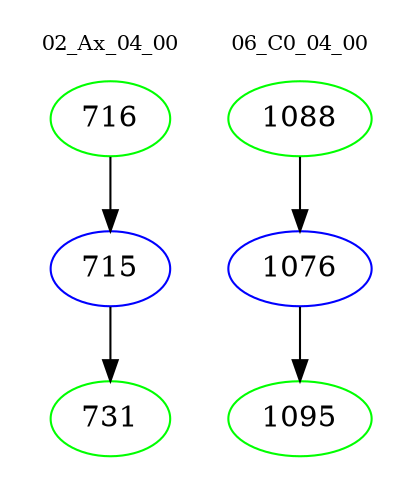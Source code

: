 digraph{
subgraph cluster_0 {
color = white
label = "02_Ax_04_00";
fontsize=10;
T0_716 [label="716", color="green"]
T0_716 -> T0_715 [color="black"]
T0_715 [label="715", color="blue"]
T0_715 -> T0_731 [color="black"]
T0_731 [label="731", color="green"]
}
subgraph cluster_1 {
color = white
label = "06_C0_04_00";
fontsize=10;
T1_1088 [label="1088", color="green"]
T1_1088 -> T1_1076 [color="black"]
T1_1076 [label="1076", color="blue"]
T1_1076 -> T1_1095 [color="black"]
T1_1095 [label="1095", color="green"]
}
}
